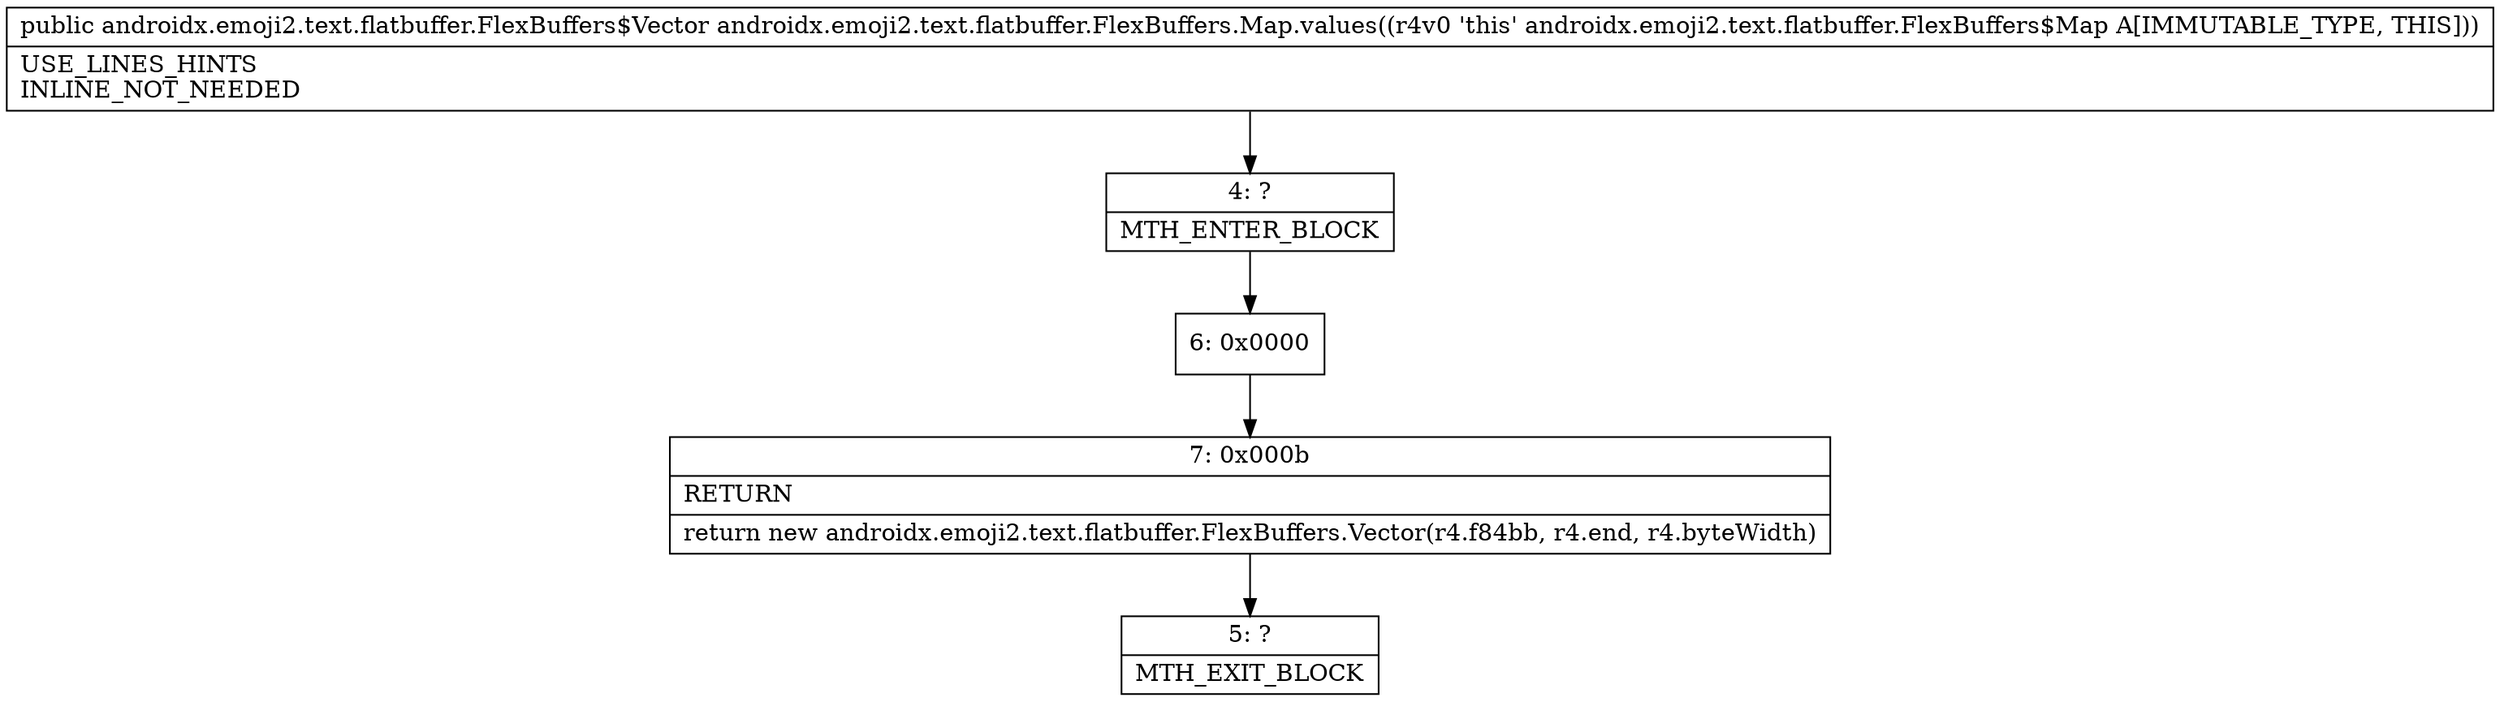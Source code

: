 digraph "CFG forandroidx.emoji2.text.flatbuffer.FlexBuffers.Map.values()Landroidx\/emoji2\/text\/flatbuffer\/FlexBuffers$Vector;" {
Node_4 [shape=record,label="{4\:\ ?|MTH_ENTER_BLOCK\l}"];
Node_6 [shape=record,label="{6\:\ 0x0000}"];
Node_7 [shape=record,label="{7\:\ 0x000b|RETURN\l|return new androidx.emoji2.text.flatbuffer.FlexBuffers.Vector(r4.f84bb, r4.end, r4.byteWidth)\l}"];
Node_5 [shape=record,label="{5\:\ ?|MTH_EXIT_BLOCK\l}"];
MethodNode[shape=record,label="{public androidx.emoji2.text.flatbuffer.FlexBuffers$Vector androidx.emoji2.text.flatbuffer.FlexBuffers.Map.values((r4v0 'this' androidx.emoji2.text.flatbuffer.FlexBuffers$Map A[IMMUTABLE_TYPE, THIS]))  | USE_LINES_HINTS\lINLINE_NOT_NEEDED\l}"];
MethodNode -> Node_4;Node_4 -> Node_6;
Node_6 -> Node_7;
Node_7 -> Node_5;
}

